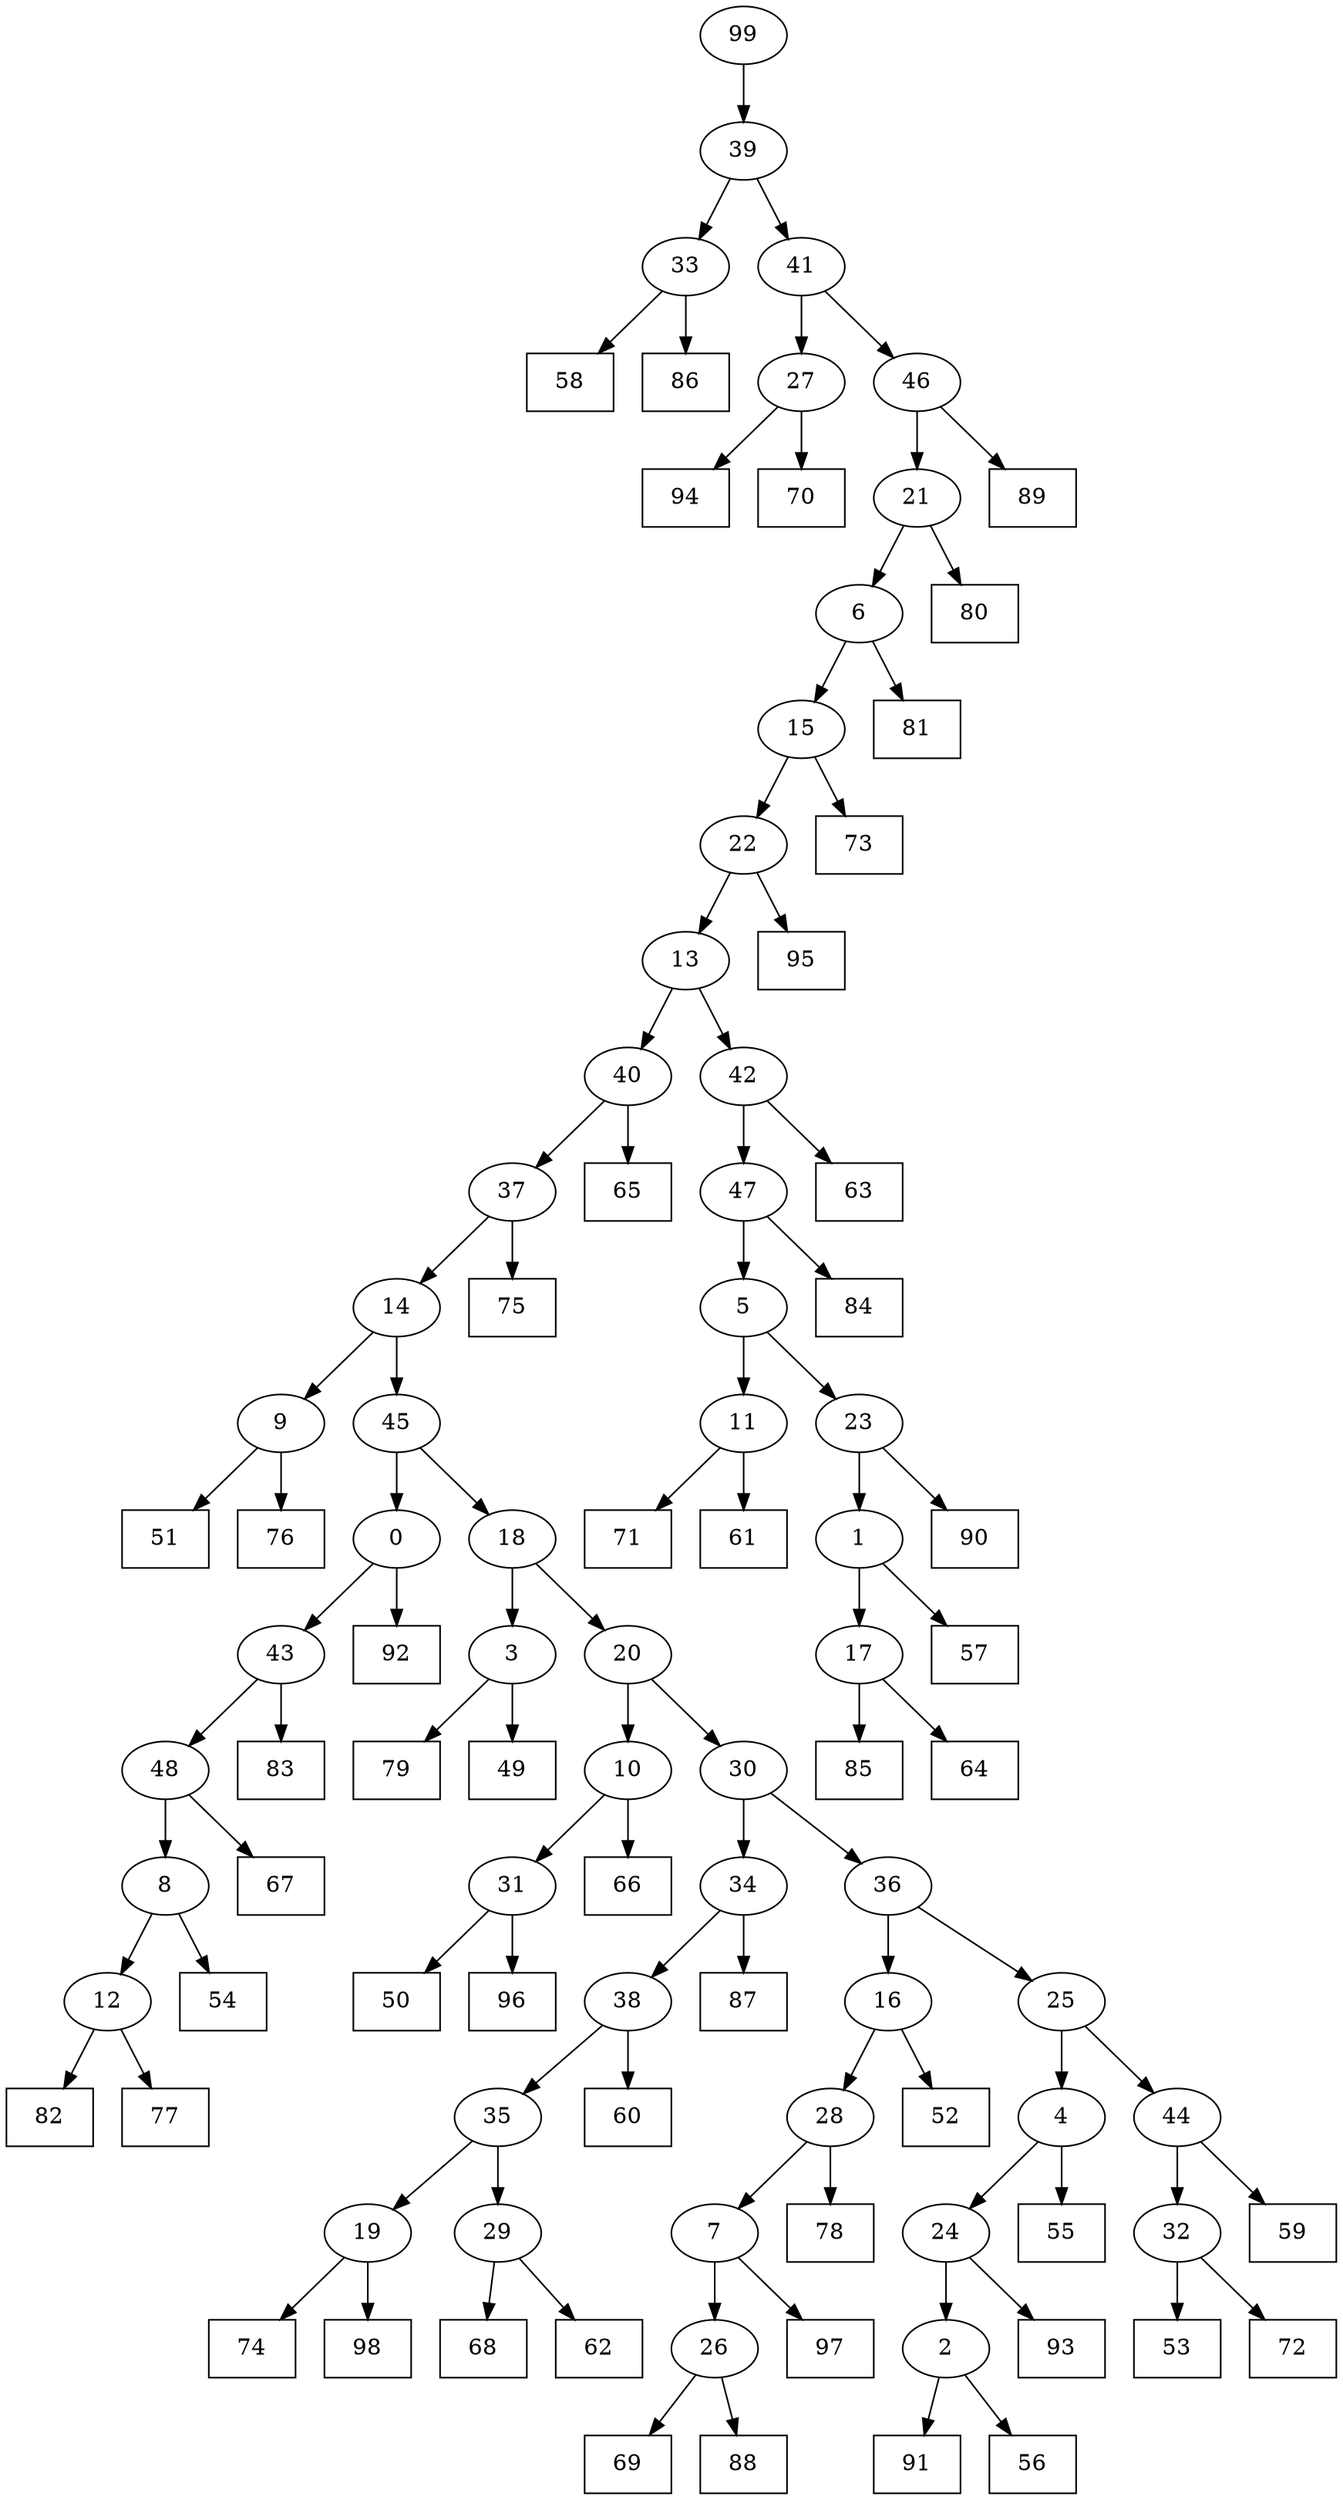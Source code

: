 digraph G {
0[label="0"];
1[label="1"];
2[label="2"];
3[label="3"];
4[label="4"];
5[label="5"];
6[label="6"];
7[label="7"];
8[label="8"];
9[label="9"];
10[label="10"];
11[label="11"];
12[label="12"];
13[label="13"];
14[label="14"];
15[label="15"];
16[label="16"];
17[label="17"];
18[label="18"];
19[label="19"];
20[label="20"];
21[label="21"];
22[label="22"];
23[label="23"];
24[label="24"];
25[label="25"];
26[label="26"];
27[label="27"];
28[label="28"];
29[label="29"];
30[label="30"];
31[label="31"];
32[label="32"];
33[label="33"];
34[label="34"];
35[label="35"];
36[label="36"];
37[label="37"];
38[label="38"];
39[label="39"];
40[label="40"];
41[label="41"];
42[label="42"];
43[label="43"];
44[label="44"];
45[label="45"];
46[label="46"];
47[label="47"];
48[label="48"];
49[shape=box,label="68"];
50[shape=box,label="85"];
51[shape=box,label="94"];
52[shape=box,label="53"];
53[shape=box,label="65"];
54[shape=box,label="62"];
55[shape=box,label="69"];
56[shape=box,label="51"];
57[shape=box,label="58"];
58[shape=box,label="82"];
59[shape=box,label="92"];
60[shape=box,label="91"];
61[shape=box,label="88"];
62[shape=box,label="71"];
63[shape=box,label="57"];
64[shape=box,label="64"];
65[shape=box,label="79"];
66[shape=box,label="61"];
67[shape=box,label="49"];
68[shape=box,label="86"];
69[shape=box,label="97"];
70[shape=box,label="50"];
71[shape=box,label="67"];
72[shape=box,label="84"];
73[shape=box,label="52"];
74[shape=box,label="70"];
75[shape=box,label="83"];
76[shape=box,label="95"];
77[shape=box,label="54"];
78[shape=box,label="81"];
79[shape=box,label="76"];
80[shape=box,label="87"];
81[shape=box,label="93"];
82[shape=box,label="60"];
83[shape=box,label="78"];
84[shape=box,label="55"];
85[shape=box,label="80"];
86[shape=box,label="66"];
87[shape=box,label="74"];
88[shape=box,label="63"];
89[shape=box,label="72"];
90[shape=box,label="98"];
91[shape=box,label="89"];
92[shape=box,label="56"];
93[shape=box,label="75"];
94[shape=box,label="90"];
95[shape=box,label="77"];
96[shape=box,label="73"];
97[shape=box,label="59"];
98[shape=box,label="96"];
99[label="99"];
15->96 ;
44->97 ;
48->71 ;
3->65 ;
42->88 ;
31->70 ;
26->61 ;
23->94 ;
11->66 ;
8->77 ;
12->58 ;
2->60 ;
32->52 ;
17->64 ;
19->87 ;
9->56 ;
21->85 ;
2->92 ;
15->22 ;
22->76 ;
27->51 ;
4->84 ;
20->30 ;
23->1 ;
7->69 ;
46->21 ;
45->0 ;
10->31 ;
31->98 ;
27->74 ;
99->39 ;
22->13 ;
13->40 ;
26->55 ;
29->54 ;
28->83 ;
41->27 ;
18->3 ;
3->67 ;
6->78 ;
38->35 ;
1->63 ;
25->4 ;
4->24 ;
24->81 ;
18->20 ;
20->10 ;
11->62 ;
32->89 ;
35->19 ;
19->90 ;
44->32 ;
46->91 ;
40->37 ;
37->93 ;
37->14 ;
5->23 ;
39->33 ;
35->29 ;
29->49 ;
0->59 ;
34->80 ;
40->53 ;
30->36 ;
9->79 ;
16->73 ;
13->42 ;
28->7 ;
7->26 ;
17->50 ;
10->86 ;
42->47 ;
47->72 ;
24->2 ;
30->34 ;
14->45 ;
45->18 ;
1->17 ;
43->48 ;
48->8 ;
33->68 ;
47->5 ;
5->11 ;
34->38 ;
38->82 ;
6->15 ;
36->25 ;
25->44 ;
14->9 ;
39->41 ;
33->57 ;
36->16 ;
16->28 ;
21->6 ;
8->12 ;
12->95 ;
41->46 ;
0->43 ;
43->75 ;
}
